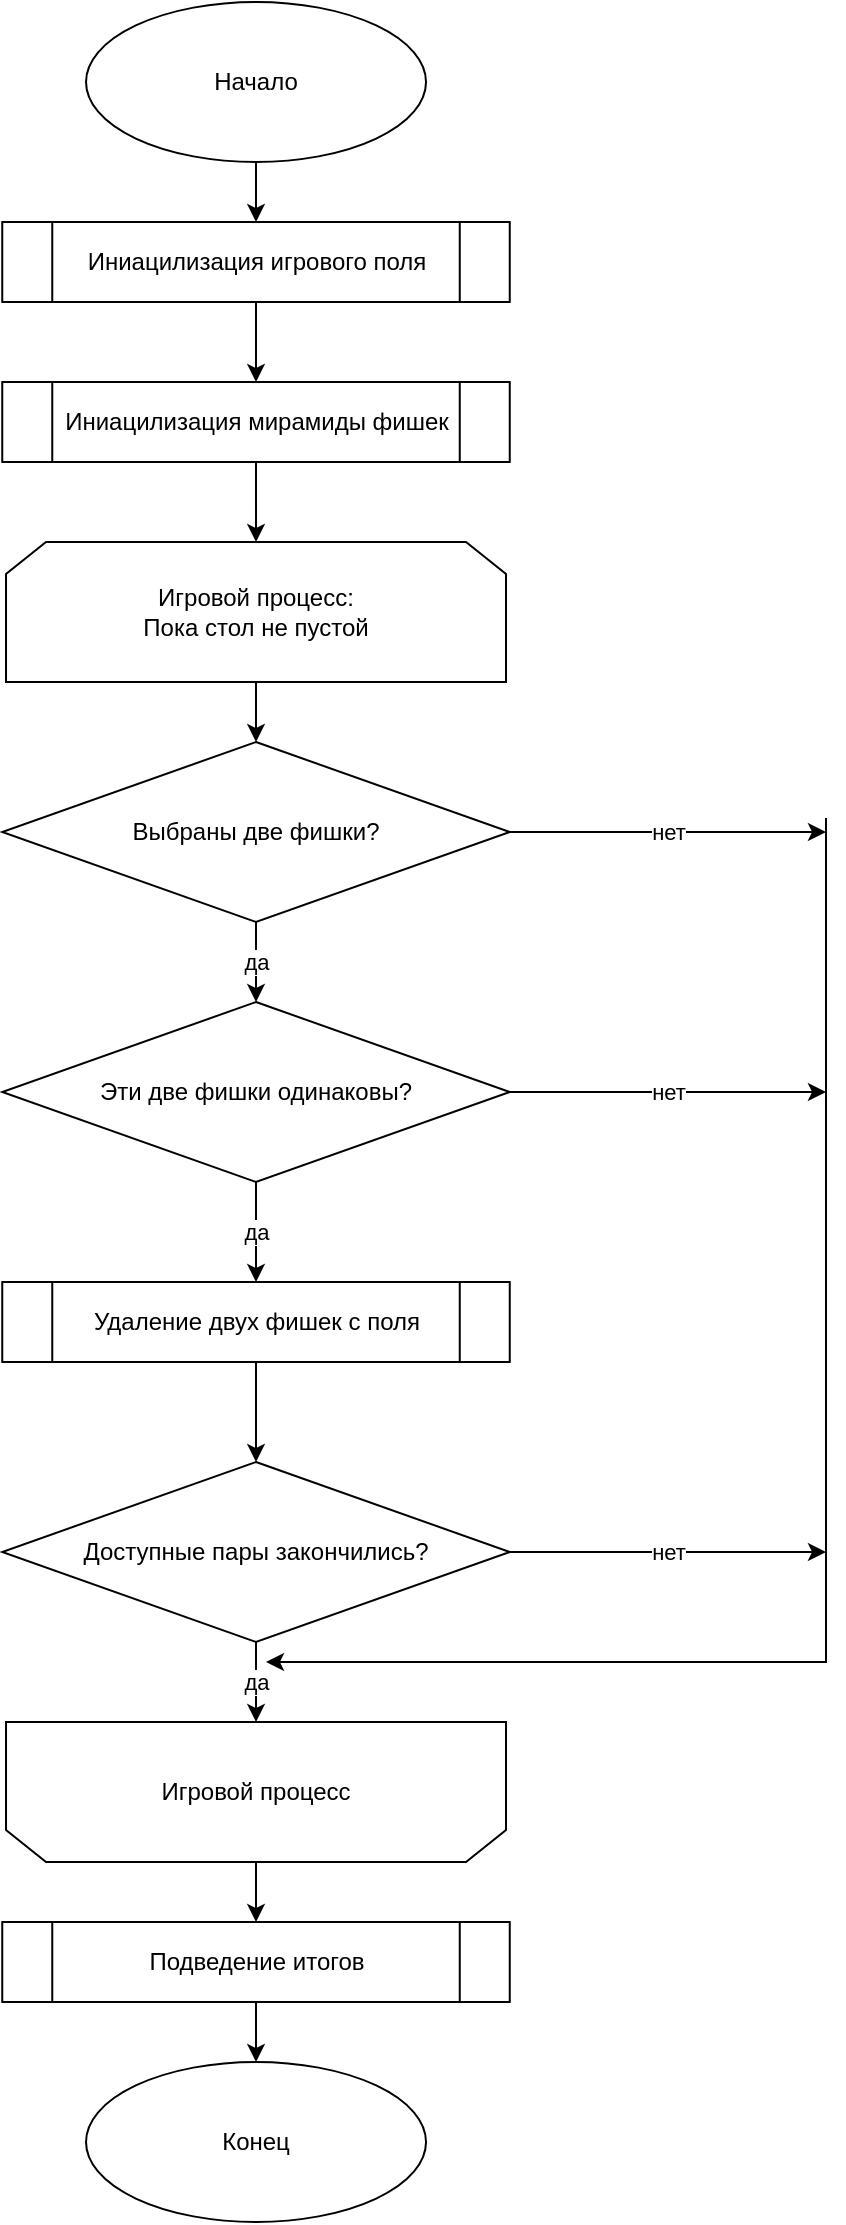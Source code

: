 <mxfile version="21.1.2" type="device">
  <diagram id="z4Fo74DURRpqRfocIQ9-" name="Страница 1">
    <mxGraphModel dx="864" dy="516" grid="1" gridSize="10" guides="1" tooltips="1" connect="1" arrows="1" fold="1" page="1" pageScale="1" pageWidth="827" pageHeight="1169" math="0" shadow="0">
      <root>
        <mxCell id="0" />
        <mxCell id="1" parent="0" />
        <mxCell id="ZTOZlf0ZGJ1YX8oNJ2ll-1" value="Начало" style="ellipse;whiteSpace=wrap;html=1;" parent="1" vertex="1">
          <mxGeometry x="70.01" y="10" width="170" height="80" as="geometry" />
        </mxCell>
        <mxCell id="ZTOZlf0ZGJ1YX8oNJ2ll-2" value="Иниацилизация мирамиды фишек" style="shape=process;whiteSpace=wrap;html=1;backgroundOutline=1;" parent="1" vertex="1">
          <mxGeometry x="28.13" y="200" width="253.75" height="40" as="geometry" />
        </mxCell>
        <mxCell id="ZTOZlf0ZGJ1YX8oNJ2ll-3" value="Иниацилизация игрового поля" style="shape=process;whiteSpace=wrap;html=1;backgroundOutline=1;" parent="1" vertex="1">
          <mxGeometry x="28.13" y="120" width="253.75" height="40" as="geometry" />
        </mxCell>
        <mxCell id="ZTOZlf0ZGJ1YX8oNJ2ll-4" value="Игровой процесс:&lt;br&gt;Пока стол не пустой" style="shape=loopLimit;whiteSpace=wrap;html=1;" parent="1" vertex="1">
          <mxGeometry x="30.01" y="280" width="250" height="70" as="geometry" />
        </mxCell>
        <mxCell id="ZTOZlf0ZGJ1YX8oNJ2ll-5" value="Выбраны две фишки?" style="rhombus;whiteSpace=wrap;html=1;" parent="1" vertex="1">
          <mxGeometry x="28.13" y="380" width="253.75" height="90" as="geometry" />
        </mxCell>
        <mxCell id="ZTOZlf0ZGJ1YX8oNJ2ll-6" value="Эти две фишки одинаковы?" style="rhombus;whiteSpace=wrap;html=1;" parent="1" vertex="1">
          <mxGeometry x="28.13" y="510" width="253.75" height="90" as="geometry" />
        </mxCell>
        <mxCell id="ZTOZlf0ZGJ1YX8oNJ2ll-8" value="Удаление двух фишек с поля" style="shape=process;whiteSpace=wrap;html=1;backgroundOutline=1;" parent="1" vertex="1">
          <mxGeometry x="28.13" y="650" width="253.75" height="40" as="geometry" />
        </mxCell>
        <mxCell id="ZTOZlf0ZGJ1YX8oNJ2ll-9" value="Доступные пары закончились?" style="rhombus;whiteSpace=wrap;html=1;" parent="1" vertex="1">
          <mxGeometry x="28.13" y="740" width="253.75" height="90" as="geometry" />
        </mxCell>
        <mxCell id="ZTOZlf0ZGJ1YX8oNJ2ll-10" value="Игровой процесс" style="shape=loopLimit;whiteSpace=wrap;html=1;flipH=1;direction=west;" parent="1" vertex="1">
          <mxGeometry x="30.01" y="870" width="250" height="70" as="geometry" />
        </mxCell>
        <mxCell id="ZTOZlf0ZGJ1YX8oNJ2ll-11" value="Конец" style="ellipse;whiteSpace=wrap;html=1;" parent="1" vertex="1">
          <mxGeometry x="70.01" y="1040" width="170" height="80" as="geometry" />
        </mxCell>
        <mxCell id="5D2thJ-NYEZ92U1L5yqF-1" value="" style="endArrow=classic;html=1;rounded=0;exitX=0.5;exitY=1;exitDx=0;exitDy=0;entryX=0.5;entryY=0;entryDx=0;entryDy=0;" edge="1" parent="1" source="ZTOZlf0ZGJ1YX8oNJ2ll-1" target="ZTOZlf0ZGJ1YX8oNJ2ll-3">
          <mxGeometry width="50" height="50" relative="1" as="geometry">
            <mxPoint x="390" y="190" as="sourcePoint" />
            <mxPoint x="440" y="140" as="targetPoint" />
          </mxGeometry>
        </mxCell>
        <mxCell id="5D2thJ-NYEZ92U1L5yqF-2" value="" style="endArrow=classic;html=1;rounded=0;exitX=0.5;exitY=1;exitDx=0;exitDy=0;entryX=0.5;entryY=0;entryDx=0;entryDy=0;" edge="1" parent="1" source="ZTOZlf0ZGJ1YX8oNJ2ll-3" target="ZTOZlf0ZGJ1YX8oNJ2ll-2">
          <mxGeometry width="50" height="50" relative="1" as="geometry">
            <mxPoint x="165" y="100" as="sourcePoint" />
            <mxPoint x="165" y="130" as="targetPoint" />
          </mxGeometry>
        </mxCell>
        <mxCell id="5D2thJ-NYEZ92U1L5yqF-3" value="" style="endArrow=classic;html=1;rounded=0;exitX=0.5;exitY=1;exitDx=0;exitDy=0;entryX=0.5;entryY=0;entryDx=0;entryDy=0;" edge="1" parent="1" source="ZTOZlf0ZGJ1YX8oNJ2ll-2" target="ZTOZlf0ZGJ1YX8oNJ2ll-4">
          <mxGeometry width="50" height="50" relative="1" as="geometry">
            <mxPoint x="175" y="110" as="sourcePoint" />
            <mxPoint x="175" y="140" as="targetPoint" />
          </mxGeometry>
        </mxCell>
        <mxCell id="5D2thJ-NYEZ92U1L5yqF-4" value="" style="endArrow=classic;html=1;rounded=0;entryX=0.5;entryY=0;entryDx=0;entryDy=0;" edge="1" parent="1" target="ZTOZlf0ZGJ1YX8oNJ2ll-5">
          <mxGeometry width="50" height="50" relative="1" as="geometry">
            <mxPoint x="155" y="350" as="sourcePoint" />
            <mxPoint x="185" y="150" as="targetPoint" />
          </mxGeometry>
        </mxCell>
        <mxCell id="5D2thJ-NYEZ92U1L5yqF-5" value="да" style="endArrow=classic;html=1;rounded=0;exitX=0.5;exitY=1;exitDx=0;exitDy=0;entryX=0.5;entryY=0;entryDx=0;entryDy=0;" edge="1" parent="1" source="ZTOZlf0ZGJ1YX8oNJ2ll-5" target="ZTOZlf0ZGJ1YX8oNJ2ll-6">
          <mxGeometry width="50" height="50" relative="1" as="geometry">
            <mxPoint x="195" y="130" as="sourcePoint" />
            <mxPoint x="195" y="160" as="targetPoint" />
          </mxGeometry>
        </mxCell>
        <mxCell id="5D2thJ-NYEZ92U1L5yqF-6" value="да" style="endArrow=classic;html=1;rounded=0;exitX=0.5;exitY=1;exitDx=0;exitDy=0;entryX=0.5;entryY=1;entryDx=0;entryDy=0;" edge="1" parent="1" source="ZTOZlf0ZGJ1YX8oNJ2ll-9" target="ZTOZlf0ZGJ1YX8oNJ2ll-10">
          <mxGeometry width="50" height="50" relative="1" as="geometry">
            <mxPoint x="205" y="140" as="sourcePoint" />
            <mxPoint x="205" y="170" as="targetPoint" />
          </mxGeometry>
        </mxCell>
        <mxCell id="5D2thJ-NYEZ92U1L5yqF-7" value="да" style="endArrow=classic;html=1;rounded=0;exitX=0.5;exitY=1;exitDx=0;exitDy=0;entryX=0.5;entryY=0;entryDx=0;entryDy=0;" edge="1" parent="1" source="ZTOZlf0ZGJ1YX8oNJ2ll-6" target="ZTOZlf0ZGJ1YX8oNJ2ll-8">
          <mxGeometry width="50" height="50" relative="1" as="geometry">
            <mxPoint x="215" y="150" as="sourcePoint" />
            <mxPoint x="215" y="180" as="targetPoint" />
          </mxGeometry>
        </mxCell>
        <mxCell id="5D2thJ-NYEZ92U1L5yqF-8" value="" style="endArrow=classic;html=1;rounded=0;entryX=0.5;entryY=0;entryDx=0;entryDy=0;" edge="1" parent="1" source="ZTOZlf0ZGJ1YX8oNJ2ll-8" target="ZTOZlf0ZGJ1YX8oNJ2ll-9">
          <mxGeometry width="50" height="50" relative="1" as="geometry">
            <mxPoint x="225" y="160" as="sourcePoint" />
            <mxPoint x="225" y="190" as="targetPoint" />
          </mxGeometry>
        </mxCell>
        <mxCell id="5D2thJ-NYEZ92U1L5yqF-10" value="Подведение итогов" style="shape=process;whiteSpace=wrap;html=1;backgroundOutline=1;" vertex="1" parent="1">
          <mxGeometry x="28.13" y="970" width="253.75" height="40" as="geometry" />
        </mxCell>
        <mxCell id="5D2thJ-NYEZ92U1L5yqF-12" value="" style="endArrow=classic;html=1;rounded=0;entryX=0.5;entryY=0;entryDx=0;entryDy=0;" edge="1" parent="1" target="5D2thJ-NYEZ92U1L5yqF-10">
          <mxGeometry width="50" height="50" relative="1" as="geometry">
            <mxPoint x="155" y="940" as="sourcePoint" />
            <mxPoint x="165" y="750" as="targetPoint" />
          </mxGeometry>
        </mxCell>
        <mxCell id="5D2thJ-NYEZ92U1L5yqF-14" value="" style="endArrow=classic;html=1;rounded=0;entryX=0.5;entryY=0;entryDx=0;entryDy=0;" edge="1" parent="1" source="5D2thJ-NYEZ92U1L5yqF-10" target="ZTOZlf0ZGJ1YX8oNJ2ll-11">
          <mxGeometry width="50" height="50" relative="1" as="geometry">
            <mxPoint x="175" y="710" as="sourcePoint" />
            <mxPoint x="175" y="760" as="targetPoint" />
          </mxGeometry>
        </mxCell>
        <mxCell id="5D2thJ-NYEZ92U1L5yqF-16" value="нет" style="endArrow=classic;html=1;rounded=0;exitX=1;exitY=0.5;exitDx=0;exitDy=0;" edge="1" parent="1" source="ZTOZlf0ZGJ1YX8oNJ2ll-9">
          <mxGeometry width="50" height="50" relative="1" as="geometry">
            <mxPoint x="165" y="700" as="sourcePoint" />
            <mxPoint x="440" y="785" as="targetPoint" />
          </mxGeometry>
        </mxCell>
        <mxCell id="5D2thJ-NYEZ92U1L5yqF-17" value="" style="endArrow=classic;html=1;rounded=0;" edge="1" parent="1">
          <mxGeometry width="50" height="50" relative="1" as="geometry">
            <mxPoint x="440" y="418" as="sourcePoint" />
            <mxPoint x="160" y="840" as="targetPoint" />
            <Array as="points">
              <mxPoint x="440" y="840" />
            </Array>
          </mxGeometry>
        </mxCell>
        <mxCell id="5D2thJ-NYEZ92U1L5yqF-18" value="нет" style="endArrow=classic;html=1;rounded=0;exitX=1;exitY=0.5;exitDx=0;exitDy=0;" edge="1" parent="1" source="ZTOZlf0ZGJ1YX8oNJ2ll-6">
          <mxGeometry width="50" height="50" relative="1" as="geometry">
            <mxPoint x="340" y="620" as="sourcePoint" />
            <mxPoint x="440" y="555" as="targetPoint" />
          </mxGeometry>
        </mxCell>
        <mxCell id="5D2thJ-NYEZ92U1L5yqF-19" value="нет" style="endArrow=classic;html=1;rounded=0;exitX=1;exitY=0.5;exitDx=0;exitDy=0;" edge="1" parent="1" source="ZTOZlf0ZGJ1YX8oNJ2ll-5">
          <mxGeometry width="50" height="50" relative="1" as="geometry">
            <mxPoint x="185" y="720" as="sourcePoint" />
            <mxPoint x="440" y="425" as="targetPoint" />
          </mxGeometry>
        </mxCell>
      </root>
    </mxGraphModel>
  </diagram>
</mxfile>
